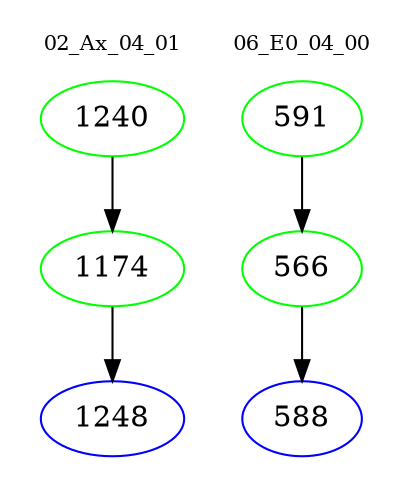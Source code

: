 digraph{
subgraph cluster_0 {
color = white
label = "02_Ax_04_01";
fontsize=10;
T0_1240 [label="1240", color="green"]
T0_1240 -> T0_1174 [color="black"]
T0_1174 [label="1174", color="green"]
T0_1174 -> T0_1248 [color="black"]
T0_1248 [label="1248", color="blue"]
}
subgraph cluster_1 {
color = white
label = "06_E0_04_00";
fontsize=10;
T1_591 [label="591", color="green"]
T1_591 -> T1_566 [color="black"]
T1_566 [label="566", color="green"]
T1_566 -> T1_588 [color="black"]
T1_588 [label="588", color="blue"]
}
}
